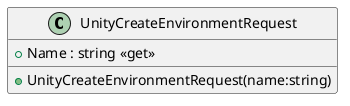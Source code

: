 @startuml
class UnityCreateEnvironmentRequest {
    + UnityCreateEnvironmentRequest(name:string)
    + Name : string <<get>>
}
@enduml
